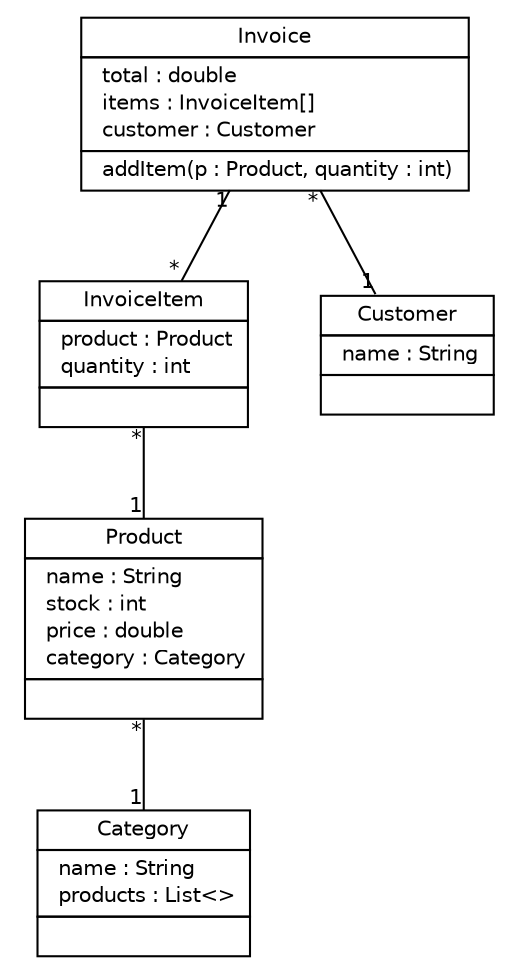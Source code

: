 #!/usr/local/bin/dot
#
# Class diagram 
# Generated by UmlGraph version 4.1 (http://www.spinellis.gr/sw/umlgraph)
#

digraph G {
	edge [fontname="Helvetica",fontsize=10,labelfontname="Helvetica",labelfontsize=10];
	node [fontname="Helvetica",fontsize=10,shape=plaintext];
	// gr.spinellis.basic.invoice.InvoiceItem
	c312 [label=<<table border="0" cellborder="1" cellspacing="0" cellpadding="2" port="p"><tr><td><table border="0" cellspacing="0" cellpadding="1"><tr><td> InvoiceItem </td></tr></table></td></tr><tr><td><table border="0" cellspacing="0" cellpadding="1"><tr><td align="left">  product : Product </td></tr><tr><td align="left">  quantity : int </td></tr></table></td></tr><tr><td><table border="0" cellspacing="0" cellpadding="1"><tr><td align="left">  </td></tr></table></td></tr></table>>, fontname="Helvetica", fontcolor="black", fontsize=10.0];
	// gr.spinellis.basic.invoice.Invoice
	c313 [label=<<table border="0" cellborder="1" cellspacing="0" cellpadding="2" port="p"><tr><td><table border="0" cellspacing="0" cellpadding="1"><tr><td> Invoice </td></tr></table></td></tr><tr><td><table border="0" cellspacing="0" cellpadding="1"><tr><td align="left">  total : double </td></tr><tr><td align="left">  items : InvoiceItem[] </td></tr><tr><td align="left">  customer : Customer </td></tr></table></td></tr><tr><td><table border="0" cellspacing="0" cellpadding="1"><tr><td align="left">  addItem(p : Product, quantity : int) </td></tr></table></td></tr></table>>, fontname="Helvetica", fontcolor="black", fontsize=10.0];
	// gr.spinellis.basic.invoice.Customer
	c314 [label=<<table border="0" cellborder="1" cellspacing="0" cellpadding="2" port="p"><tr><td><table border="0" cellspacing="0" cellpadding="1"><tr><td> Customer </td></tr></table></td></tr><tr><td><table border="0" cellspacing="0" cellpadding="1"><tr><td align="left">  name : String </td></tr></table></td></tr><tr><td><table border="0" cellspacing="0" cellpadding="1"><tr><td align="left">  </td></tr></table></td></tr></table>>, fontname="Helvetica", fontcolor="black", fontsize=10.0];
	// gr.spinellis.basic.product.Product
	c315 [label=<<table border="0" cellborder="1" cellspacing="0" cellpadding="2" port="p"><tr><td><table border="0" cellspacing="0" cellpadding="1"><tr><td> Product </td></tr></table></td></tr><tr><td><table border="0" cellspacing="0" cellpadding="1"><tr><td align="left">  name : String </td></tr><tr><td align="left">  stock : int </td></tr><tr><td align="left">  price : double </td></tr><tr><td align="left">  category : Category </td></tr></table></td></tr><tr><td><table border="0" cellspacing="0" cellpadding="1"><tr><td align="left">  </td></tr></table></td></tr></table>>, fontname="Helvetica", fontcolor="black", fontsize=10.0];
	// gr.spinellis.basic.product.Category
	c316 [label=<<table border="0" cellborder="1" cellspacing="0" cellpadding="2" port="p"><tr><td><table border="0" cellspacing="0" cellpadding="1"><tr><td> Category </td></tr></table></td></tr><tr><td><table border="0" cellspacing="0" cellpadding="1"><tr><td align="left">  name : String </td></tr><tr><td align="left">  products : List&lt;&gt; </td></tr></table></td></tr><tr><td><table border="0" cellspacing="0" cellpadding="1"><tr><td align="left">  </td></tr></table></td></tr></table>>, fontname="Helvetica", fontcolor="black", fontsize=10.0];
	// gr.spinellis.basic.invoice.InvoiceItem assoc gr.spinellis.basic.product.Product
	c312:p -> c315:p [taillabel="*", label="", headlabel="1", fontname="Helvetica", fontcolor="black", fontsize=10.0, color="black", arrowhead=none];
	// gr.spinellis.basic.invoice.Invoice assoc gr.spinellis.basic.invoice.Customer
	c313:p -> c314:p [taillabel="*", label="", headlabel="1", fontname="Helvetica", fontcolor="black", fontsize=10.0, color="black", arrowhead=none];
	// gr.spinellis.basic.invoice.Invoice composed gr.spinellis.basic.invoice.InvoiceItem
	c313:p -> c312:p [taillabel="1", label="", headlabel="*", fontname="Helvetica", fontcolor="black", fontsize=10.0, color="black", arrowhead=none, arrowtail=diamond];
	// gr.spinellis.basic.product.Product assoc gr.spinellis.basic.product.Category
	c315:p -> c316:p [taillabel="*", label="", headlabel="1", fontname="Helvetica", fontcolor="black", fontsize=10.0, color="black", arrowhead=none];
}

